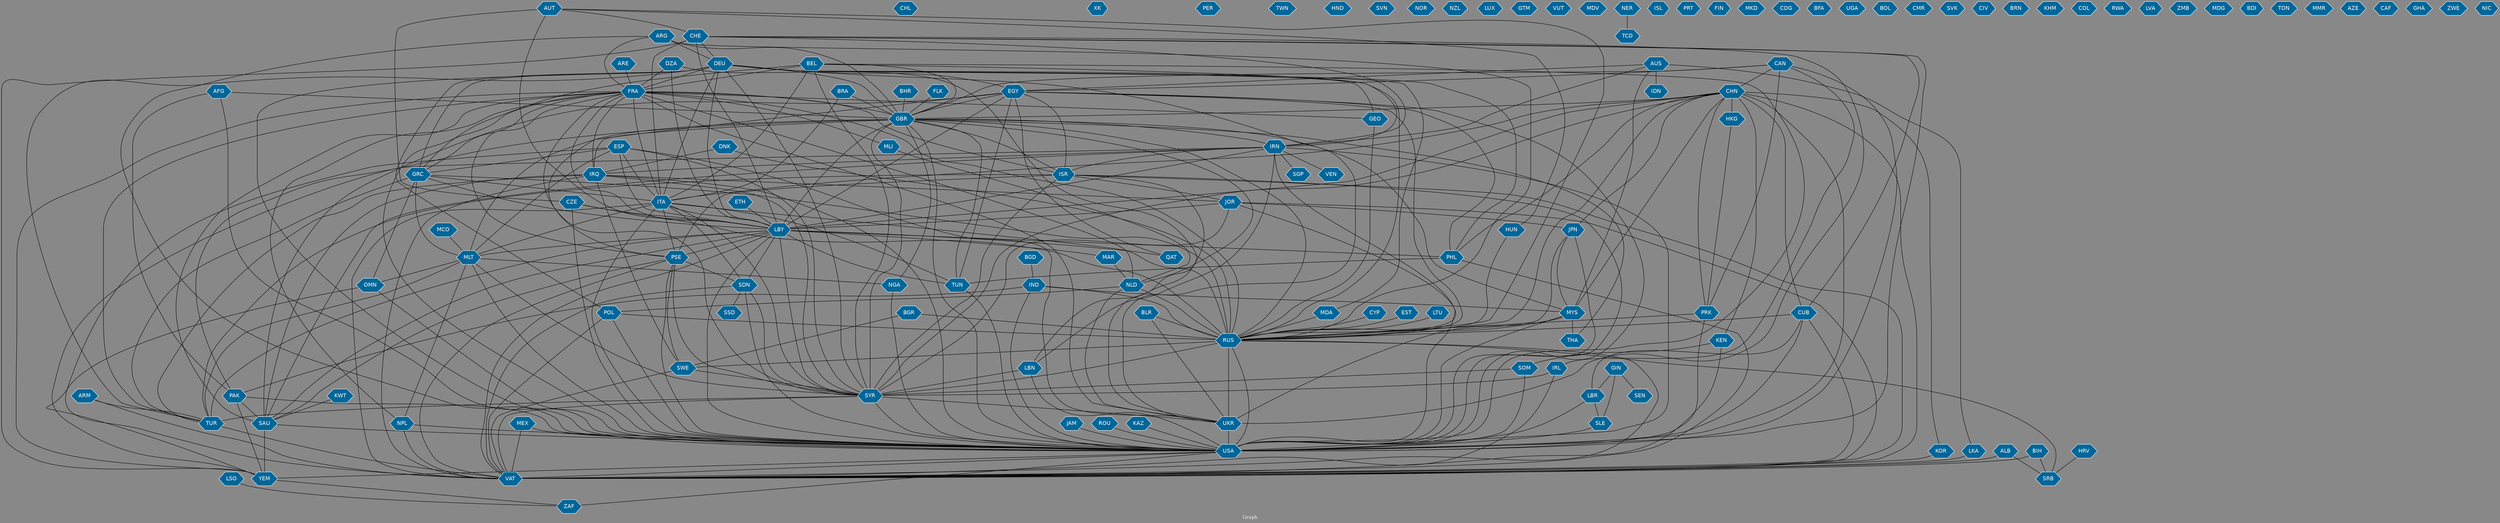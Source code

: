 // Countries together in item graph
graph {
	graph [bgcolor="#888888" fontcolor=white fontsize=12 label="Graph" outputorder=edgesfirst overlap=prism]
	node [color=white fillcolor="#006699" fontcolor=white fontname=Helvetica shape=hexagon style=filled]
	edge [arrowhead=open color=black fontcolor=white fontname=Courier fontsize=12]
		USA [label=USA]
		JPN [label=JPN]
		POL [label=POL]
		TUN [label=TUN]
		RUS [label=RUS]
		UKR [label=UKR]
		CUB [label=CUB]
		VAT [label=VAT]
		BGR [label=BGR]
		SWE [label=SWE]
		LBY [label=LBY]
		ITA [label=ITA]
		ESP [label=ESP]
		PSE [label=PSE]
		GBR [label=GBR]
		EGY [label=EGY]
		TUR [label=TUR]
		IRN [label=IRN]
		ZAF [label=ZAF]
		CHL [label=CHL]
		IRQ [label=IRQ]
		SEN [label=SEN]
		XK [label=XK]
		MYS [label=MYS]
		GRC [label=GRC]
		PER [label=PER]
		SYR [label=SYR]
		ISR [label=ISR]
		IDN [label=IDN]
		AUS [label=AUS]
		BEL [label=BEL]
		HKG [label=HKG]
		MLT [label=MLT]
		SLE [label=SLE]
		NPL [label=NPL]
		AUT [label=AUT]
		TWN [label=TWN]
		BRA [label=BRA]
		DEU [label=DEU]
		ARG [label=ARG]
		NGA [label=NGA]
		FRA [label=FRA]
		KOR [label=KOR]
		CHN [label=CHN]
		CAN [label=CAN]
		SRB [label=SRB]
		YEM [label=YEM]
		SAU [label=SAU]
		IND [label=IND]
		AFG [label=AFG]
		SOM [label=SOM]
		NLD [label=NLD]
		LBR [label=LBR]
		CHE [label=CHE]
		MEX [label=MEX]
		KEN [label=KEN]
		JOR [label=JOR]
		HND [label=HND]
		LBN [label=LBN]
		GEO [label=GEO]
		SVN [label=SVN]
		DZA [label=DZA]
		FLK [label=FLK]
		DNK [label=DNK]
		PRK [label=PRK]
		NOR [label=NOR]
		NZL [label=NZL]
		PHL [label=PHL]
		THA [label=THA]
		LUX [label=LUX]
		CYP [label=CYP]
		JAM [label=JAM]
		CZE [label=CZE]
		PAK [label=PAK]
		GTM [label=GTM]
		MAR [label=MAR]
		BIH [label=BIH]
		VUT [label=VUT]
		MDV [label=MDV]
		NER [label=NER]
		MLI [label=MLI]
		ISL [label=ISL]
		PRT [label=PRT]
		FIN [label=FIN]
		SDN [label=SDN]
		EST [label=EST]
		ALB [label=ALB]
		LSO [label=LSO]
		IRL [label=IRL]
		TCD [label=TCD]
		ROU [label=ROU]
		MKD [label=MKD]
		COG [label=COG]
		BFA [label=BFA]
		MCO [label=MCO]
		MDA [label=MDA]
		LKA [label=LKA]
		UGA [label=UGA]
		BOL [label=BOL]
		CMR [label=CMR]
		ETH [label=ETH]
		OMN [label=OMN]
		SGP [label=SGP]
		VEN [label=VEN]
		SVK [label=SVK]
		CIV [label=CIV]
		BRN [label=BRN]
		ARM [label=ARM]
		KHM [label=KHM]
		HUN [label=HUN]
		KWT [label=KWT]
		LTU [label=LTU]
		ARE [label=ARE]
		BGD [label=BGD]
		KAZ [label=KAZ]
		COL [label=COL]
		RWA [label=RWA]
		LVA [label=LVA]
		GIN [label=GIN]
		ZMB [label=ZMB]
		QAT [label=QAT]
		MDG [label=MDG]
		BDI [label=BDI]
		TON [label=TON]
		MMR [label=MMR]
		AZE [label=AZE]
		HRV [label=HRV]
		BLR [label=BLR]
		CAF [label=CAF]
		SSD [label=SSD]
		BHR [label=BHR]
		GHA [label=GHA]
		ZWE [label=ZWE]
		NIC [label=NIC]
			EGY -- PHL [weight=1]
			CHE -- ITA [weight=3]
			DEU -- ITA [weight=3]
			GBR -- MLT [weight=4]
			ALB -- SRB [weight=1]
			SYR -- TUR [weight=5]
			FRA -- NLD [weight=4]
			MLT -- USA [weight=1]
			SYR -- VAT [weight=2]
			GRC -- LBY [weight=2]
			USA -- VAT [weight=6]
			ETH -- LBY [weight=4]
			LTU -- RUS [weight=3]
			FRA -- USA [weight=6]
			DEU -- POL [weight=2]
			CAN -- USA [weight=1]
			SAU -- YEM [weight=19]
			ARG -- USA [weight=1]
			BIH -- VAT [weight=3]
			PHL -- VAT [weight=3]
			LBY -- SDN [weight=2]
			GBR -- IRN [weight=1]
			OMN -- USA [weight=2]
			CHE -- YEM [weight=1]
			MLT -- TUR [weight=1]
			GBR -- TUN [weight=4]
			LBY -- VAT [weight=1]
			LBY -- TUN [weight=9]
			ITA -- RUS [weight=1]
			ARE -- FRA [weight=1]
			BIH -- SRB [weight=1]
			MLT -- NGA [weight=1]
			EGY -- TUN [weight=2]
			AFG -- GBR [weight=2]
			SDN -- SSD [weight=1]
			MLI -- NLD [weight=3]
			GBR -- ISR [weight=1]
			DEU -- GBR [weight=2]
			GBR -- IRQ [weight=6]
			FLK -- GBR [weight=1]
			AFG -- USA [weight=8]
			ARG -- RUS [weight=1]
			MYS -- THA [weight=1]
			TUR -- VAT [weight=4]
			GBR -- NGA [weight=1]
			KOR -- VAT [weight=3]
			MCO -- MLT [weight=1]
			CHE -- USA [weight=1]
			PSE -- VAT [weight=7]
			CZE -- USA [weight=1]
			BEL -- GRC [weight=1]
			HRV -- SRB [weight=1]
			DZA -- FRA [weight=2]
			IRN -- ISR [weight=10]
			BEL -- FRA [weight=3]
			IRN -- LBY [weight=2]
			LBR -- USA [weight=1]
			CHN -- PRK [weight=1]
			LBY -- USA [weight=10]
			ESP -- MLT [weight=1]
			ARG -- DEU [weight=1]
			FRA -- YEM [weight=3]
			JOR -- SYR [weight=2]
			IRQ -- JOR [weight=2]
			USA -- YEM [weight=4]
			CAN -- IRL [weight=1]
			EST -- RUS [weight=2]
			FRA -- MLI [weight=3]
			LBY -- TUR [weight=3]
			PRK -- USA [weight=8]
			DEU -- SYR [weight=1]
			PAK -- YEM [weight=2]
			GBR -- PAK [weight=1]
			BLR -- UKR [weight=1]
			EGY -- LBY [weight=10]
			GRC -- OMN [weight=3]
			POL -- VAT [weight=2]
			ALB -- VAT [weight=2]
			ROU -- USA [weight=1]
			CUB -- RUS [weight=1]
			CYP -- RUS [weight=2]
			FRA -- GEO [weight=1]
			AUS -- EGY [weight=2]
			NGA -- USA [weight=1]
			DEU -- RUS [weight=10]
			JPN -- USA [weight=2]
			EGY -- QAT [weight=2]
			CHN -- USA [weight=9]
			LBY -- SYR [weight=2]
			DEU -- PHL [weight=3]
			GRC -- TUR [weight=2]
			EGY -- PSE [weight=6]
			CHN -- GBR [weight=1]
			KEN -- VAT [weight=1]
			MLT -- NPL [weight=2]
			JAM -- USA [weight=1]
			AUT -- CHE [weight=1]
			CZE -- LBY [weight=1]
			RUS -- SYR [weight=4]
			EGY -- ISR [weight=1]
			BLR -- RUS [weight=1]
			BRA -- GBR [weight=1]
			PSE -- SAU [weight=1]
			ESP -- UKR [weight=1]
			ISR -- TUR [weight=1]
			ISR -- VAT [weight=5]
			SWE -- VAT [weight=2]
			DEU -- LBY [weight=1]
			GBR -- LBY [weight=9]
			IND -- USA [weight=1]
			IRL -- SYR [weight=1]
			NLD -- UKR [weight=2]
			CHE -- LBY [weight=3]
			LBR -- SLE [weight=1]
			CAN -- CHN [weight=1]
			EGY -- USA [weight=4]
			DEU -- EGY [weight=1]
			IRN -- VEN [weight=1]
			FRA -- SAU [weight=1]
			YEM -- ZAF [weight=1]
			LBY -- QAT [weight=1]
			CHN -- JPN [weight=3]
			DNK -- RUS [weight=1]
			ISR -- LBN [weight=1]
			KAZ -- USA [weight=1]
			CHE -- DEU [weight=1]
			ARG -- FRA [weight=1]
			LBN -- SYR [weight=2]
			UKR -- USA [weight=21]
			PSE -- USA [weight=2]
			LBY -- PSE [weight=1]
			IRQ -- SAU [weight=2]
			IRQ -- SYR [weight=13]
			EGY -- RUS [weight=2]
			BGD -- IND [weight=1]
			CUB -- LBR [weight=1]
			ISR -- USA [weight=13]
			DEU -- GRC [weight=17]
			PSE -- SDN [weight=1]
			KWT -- SAU [weight=1]
			GIN -- SLE [weight=1]
			GIN -- LBR [weight=1]
			GBR -- RUS [weight=6]
			KEN -- SOM [weight=5]
			ARM -- VAT [weight=1]
			MYS -- UKR [weight=10]
			RUS -- SRB [weight=1]
			LKA -- VAT [weight=4]
			AUS -- IDN [weight=4]
			ESP -- VAT [weight=1]
			POL -- USA [weight=4]
			SOM -- SYR [weight=1]
			CHN -- CUB [weight=1]
			TUN -- USA [weight=1]
			GBR -- SYR [weight=7]
			GRC -- RUS [weight=6]
			IRN -- RUS [weight=8]
			MYS -- USA [weight=1]
			DEU -- FRA [weight=11]
			USA -- ZAF [weight=2]
			BGR -- RUS [weight=1]
			ISR -- PSE [weight=110]
			SLE -- USA [weight=1]
			IND -- PAK [weight=1]
			ESP -- SYR [weight=1]
			CAN -- EGY [weight=1]
			FRA -- GBR [weight=5]
			PAK -- USA [weight=2]
			IRL -- VAT [weight=1]
			CUB -- USA [weight=20]
			CHN -- KEN [weight=1]
			AUS -- IRN [weight=1]
			SWE -- SYR [weight=1]
			MYS -- RUS [weight=2]
			CUB -- VAT [weight=5]
			FRA -- GRC [weight=2]
			DNK -- IRQ [weight=1]
			BEL -- GBR [weight=1]
			CHN -- LBY [weight=2]
			ITA -- SYR [weight=3]
			CAN -- PRK [weight=1]
			NLD -- RUS [weight=1]
			LBY -- MAR [weight=2]
			BRA -- ITA [weight=1]
			BEL -- ITA [weight=1]
			BEL -- USA [weight=1]
			HKG -- PRK [weight=2]
			CHN -- RUS [weight=4]
			GIN -- SEN [weight=1]
			CHN -- ITA [weight=1]
			JPN -- MYS [weight=1]
			ESP -- ITA [weight=2]
			SYR -- UKR [weight=2]
			DZA -- LBY [weight=1]
			FRA -- SYR [weight=2]
			MEX -- USA [weight=1]
			EGY -- SAU [weight=1]
			AUS -- LKA [weight=2]
			LBY -- MLT [weight=3]
			LSO -- ZAF [weight=1]
			CHN -- PHL [weight=1]
			SOM -- USA [weight=2]
			RUS -- UKR [weight=138]
			ITA -- USA [weight=1]
			AUT -- CZE [weight=1]
			ITA -- MLT [weight=1]
			FRA -- RUS [weight=2]
			IRN -- USA [weight=23]
			FRA -- PSE [weight=3]
			MAR -- NLD [weight=1]
			GRC -- ITA [weight=1]
			ITA -- SDN [weight=1]
			IRN -- SAU [weight=7]
			JOR -- JPN [weight=2]
			POL -- RUS [weight=3]
			MEX -- VAT [weight=1]
			MLT -- SYR [weight=3]
			DZA -- UKR [weight=1]
			FRA -- NPL [weight=1]
			IND -- MYS [weight=1]
			CHN -- KOR [weight=1]
			IRN -- SGP [weight=2]
			GBR -- USA [weight=11]
			BEL -- IRN [weight=1]
			SDN -- USA [weight=1]
			GEO -- RUS [weight=1]
			ITA -- PSE [weight=1]
			CHE -- IRN [weight=1]
			ITA -- TUN [weight=3]
			ESP -- GRC [weight=3]
			SYR -- USA [weight=19]
			DEU -- UKR [weight=7]
			ISR -- JOR [weight=1]
			OMN -- YEM [weight=1]
			JOR -- VAT [weight=1]
			AUT -- LBY [weight=2]
			ARM -- TUR [weight=1]
			CAN -- GBR [weight=1]
			ITA -- LBY [weight=6]
			ISR -- SYR [weight=5]
			LBY -- PHL [weight=1]
			CHN -- VAT [weight=1]
			CHN -- MYS [weight=1]
			PHL -- TUN [weight=1]
			PSE -- SWE [weight=1]
			IRQ -- USA [weight=29]
			PSE -- SYR [weight=2]
			AUT -- RUS [weight=1]
			LBN -- USA [weight=1]
			BGR -- SWE [weight=1]
			FRA -- IRQ [weight=6]
			IRN -- YEM [weight=6]
			ESP -- LBY [weight=1]
			BHR -- GBR [weight=1]
			DEU -- GEO [weight=1]
			HUN -- RUS [weight=1]
			FRA -- TUR [weight=1]
			ARG -- GBR [weight=1]
			GBR -- NLD [weight=1]
			IRN -- IRQ [weight=5]
			NPL -- USA [weight=3]
			BEL -- SYR [weight=2]
			MDA -- RUS [weight=4]
			DEU -- TUR [weight=1]
			IRQ -- SWE [weight=1]
			GBR -- THA [weight=4]
			EGY -- GBR [weight=2]
			RUS -- VAT [weight=1]
			SDN -- SYR [weight=1]
			JOR -- LBY [weight=1]
			ITA -- VAT [weight=9]
			CZE -- RUS [weight=1]
			RUS -- USA [weight=31]
			CHE -- UKR [weight=1]
			CHE -- CUB [weight=1]
			JPN -- RUS [weight=2]
			DEU -- USA [weight=7]
			AUT -- HUN [weight=1]
			PAK -- SAU [weight=2]
			FRA -- ITA [weight=3]
			NLD -- POL [weight=1]
			NPL -- VAT [weight=1]
			DEU -- MDA [weight=1]
			CHN -- SYR [weight=1]
			JOR -- USA [weight=3]
			MLT -- OMN [weight=1]
			FRA -- ISR [weight=3]
			LBY -- SAU [weight=1]
			GRC -- MLT [weight=1]
			PRK -- RUS [weight=1]
			IND -- RUS [weight=1]
			RUS -- SWE [weight=3]
			IRQ -- TUR [weight=3]
			GBR -- MYS [weight=1]
			FRA -- UKR [weight=3]
			SDN -- VAT [weight=1]
			IRQ -- VAT [weight=6]
			AFG -- PAK [weight=1]
			FRA -- LBY [weight=4]
			NER -- TCD [weight=2]
			SAU -- USA [weight=1]
			IRN -- LBN [weight=1]
			CHN -- HKG [weight=10]
			AUS -- MYS [weight=1]
}